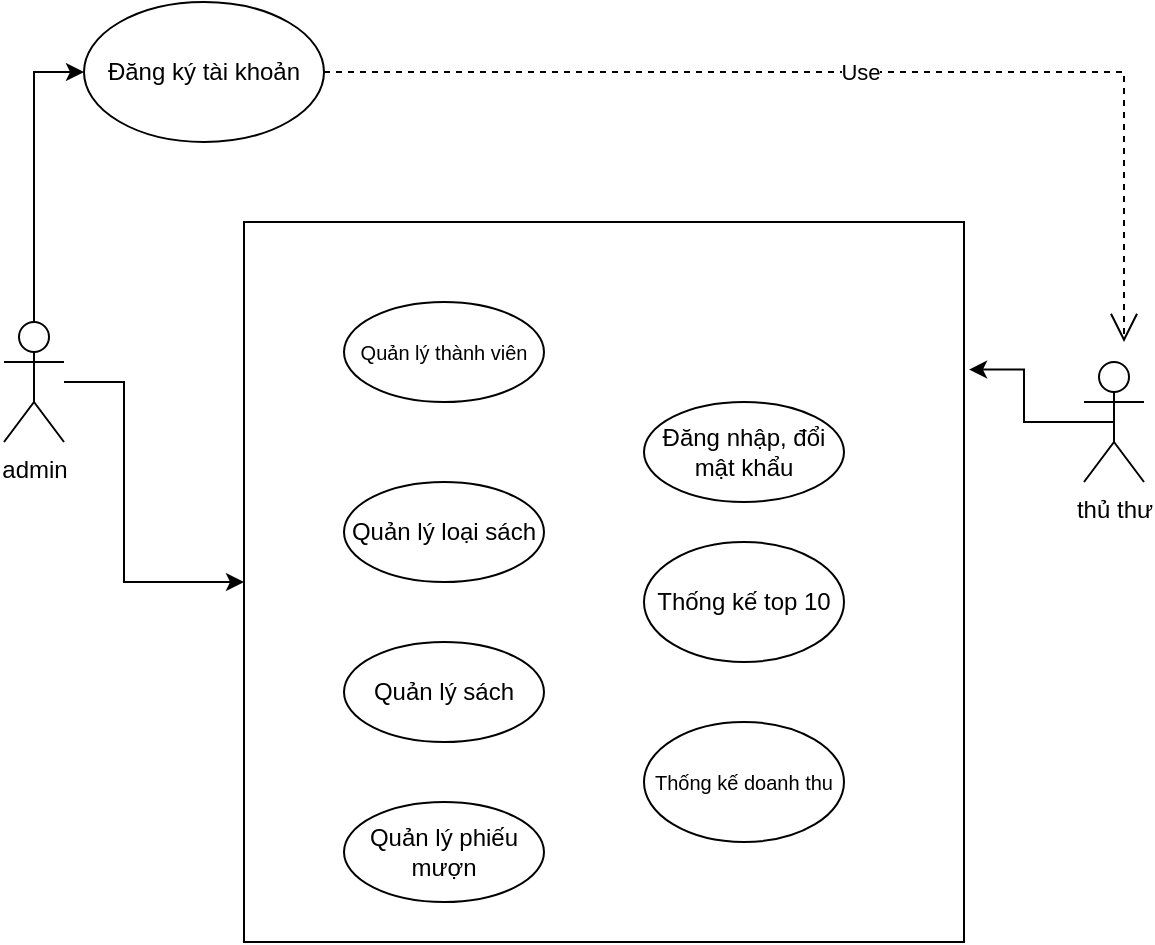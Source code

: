 <mxfile version="21.5.1" type="github">
  <diagram name="Trang-1" id="CE09gvAGY61HcMtBz_a0">
    <mxGraphModel dx="890" dy="386" grid="1" gridSize="10" guides="1" tooltips="1" connect="1" arrows="1" fold="1" page="1" pageScale="1" pageWidth="827" pageHeight="1169" math="0" shadow="0">
      <root>
        <mxCell id="0" />
        <mxCell id="1" parent="0" />
        <mxCell id="QyPsxkqLINYAPZ5M57Er-11" style="edgeStyle=orthogonalEdgeStyle;rounded=0;orthogonalLoop=1;jettySize=auto;html=1;exitX=0.5;exitY=0;exitDx=0;exitDy=0;exitPerimeter=0;entryX=0;entryY=0.5;entryDx=0;entryDy=0;" edge="1" parent="1" source="QyPsxkqLINYAPZ5M57Er-5" target="QyPsxkqLINYAPZ5M57Er-10">
          <mxGeometry relative="1" as="geometry" />
        </mxCell>
        <mxCell id="QyPsxkqLINYAPZ5M57Er-15" style="edgeStyle=orthogonalEdgeStyle;rounded=0;orthogonalLoop=1;jettySize=auto;html=1;" edge="1" parent="1" source="QyPsxkqLINYAPZ5M57Er-5" target="QyPsxkqLINYAPZ5M57Er-12">
          <mxGeometry relative="1" as="geometry">
            <Array as="points">
              <mxPoint x="180" y="500" />
              <mxPoint x="180" y="600" />
            </Array>
          </mxGeometry>
        </mxCell>
        <mxCell id="QyPsxkqLINYAPZ5M57Er-5" value="&lt;font style=&quot;vertical-align: inherit;&quot;&gt;&lt;font style=&quot;vertical-align: inherit;&quot;&gt;admin&lt;/font&gt;&lt;/font&gt;" style="shape=umlActor;verticalLabelPosition=bottom;verticalAlign=top;html=1;outlineConnect=0;" vertex="1" parent="1">
          <mxGeometry x="120" y="470" width="30" height="60" as="geometry" />
        </mxCell>
        <mxCell id="QyPsxkqLINYAPZ5M57Er-13" style="edgeStyle=orthogonalEdgeStyle;rounded=0;orthogonalLoop=1;jettySize=auto;html=1;exitX=0.5;exitY=0.5;exitDx=0;exitDy=0;exitPerimeter=0;entryX=1.007;entryY=0.205;entryDx=0;entryDy=0;entryPerimeter=0;" edge="1" parent="1" source="QyPsxkqLINYAPZ5M57Er-6" target="QyPsxkqLINYAPZ5M57Er-12">
          <mxGeometry relative="1" as="geometry" />
        </mxCell>
        <mxCell id="QyPsxkqLINYAPZ5M57Er-6" value="&lt;font style=&quot;vertical-align: inherit;&quot;&gt;&lt;font style=&quot;vertical-align: inherit;&quot;&gt;thủ thư&lt;br&gt;&lt;br&gt;&lt;/font&gt;&lt;/font&gt;" style="shape=umlActor;verticalLabelPosition=bottom;verticalAlign=top;html=1;outlineConnect=0;" vertex="1" parent="1">
          <mxGeometry x="660" y="490" width="30" height="60" as="geometry" />
        </mxCell>
        <mxCell id="QyPsxkqLINYAPZ5M57Er-10" value="&lt;font style=&quot;vertical-align: inherit;&quot;&gt;&lt;font style=&quot;vertical-align: inherit;&quot;&gt;Đăng ký tài khoản&lt;/font&gt;&lt;/font&gt;" style="ellipse;whiteSpace=wrap;html=1;" vertex="1" parent="1">
          <mxGeometry x="160" y="310" width="120" height="70" as="geometry" />
        </mxCell>
        <mxCell id="QyPsxkqLINYAPZ5M57Er-12" value="" style="whiteSpace=wrap;html=1;aspect=fixed;" vertex="1" parent="1">
          <mxGeometry x="240" y="420" width="360" height="360" as="geometry" />
        </mxCell>
        <mxCell id="QyPsxkqLINYAPZ5M57Er-16" value="&lt;font style=&quot;vertical-align: inherit;&quot;&gt;&lt;font style=&quot;vertical-align: inherit; font-size: 10px;&quot;&gt;Quản lý thành viên&lt;/font&gt;&lt;/font&gt;" style="ellipse;whiteSpace=wrap;html=1;" vertex="1" parent="1">
          <mxGeometry x="290" y="460" width="100" height="50" as="geometry" />
        </mxCell>
        <mxCell id="QyPsxkqLINYAPZ5M57Er-17" value="Thống kế top 10" style="ellipse;whiteSpace=wrap;html=1;" vertex="1" parent="1">
          <mxGeometry x="440" y="580" width="100" height="60" as="geometry" />
        </mxCell>
        <mxCell id="QyPsxkqLINYAPZ5M57Er-18" value="Đăng nhập, đổi mật khẩu" style="ellipse;whiteSpace=wrap;html=1;" vertex="1" parent="1">
          <mxGeometry x="440" y="510" width="100" height="50" as="geometry" />
        </mxCell>
        <mxCell id="QyPsxkqLINYAPZ5M57Er-20" value="Quản lý loại sách" style="ellipse;whiteSpace=wrap;html=1;" vertex="1" parent="1">
          <mxGeometry x="290" y="550" width="100" height="50" as="geometry" />
        </mxCell>
        <mxCell id="QyPsxkqLINYAPZ5M57Er-21" value="Quản lý sách" style="ellipse;whiteSpace=wrap;html=1;" vertex="1" parent="1">
          <mxGeometry x="290" y="630" width="100" height="50" as="geometry" />
        </mxCell>
        <mxCell id="QyPsxkqLINYAPZ5M57Er-23" value="&lt;font style=&quot;font-size: 10px;&quot;&gt;Thống kế doanh thu&lt;/font&gt;" style="ellipse;whiteSpace=wrap;html=1;" vertex="1" parent="1">
          <mxGeometry x="440" y="670" width="100" height="60" as="geometry" />
        </mxCell>
        <mxCell id="QyPsxkqLINYAPZ5M57Er-24" value="Quản lý phiếu mượn" style="ellipse;whiteSpace=wrap;html=1;" vertex="1" parent="1">
          <mxGeometry x="290" y="710" width="100" height="50" as="geometry" />
        </mxCell>
        <mxCell id="QyPsxkqLINYAPZ5M57Er-26" value="Use" style="endArrow=open;endSize=12;dashed=1;html=1;rounded=0;exitX=1;exitY=0.5;exitDx=0;exitDy=0;" edge="1" parent="1" source="QyPsxkqLINYAPZ5M57Er-10">
          <mxGeometry width="160" relative="1" as="geometry">
            <mxPoint x="340" y="290" as="sourcePoint" />
            <mxPoint x="680" y="480" as="targetPoint" />
            <Array as="points">
              <mxPoint x="680" y="345" />
            </Array>
          </mxGeometry>
        </mxCell>
      </root>
    </mxGraphModel>
  </diagram>
</mxfile>
